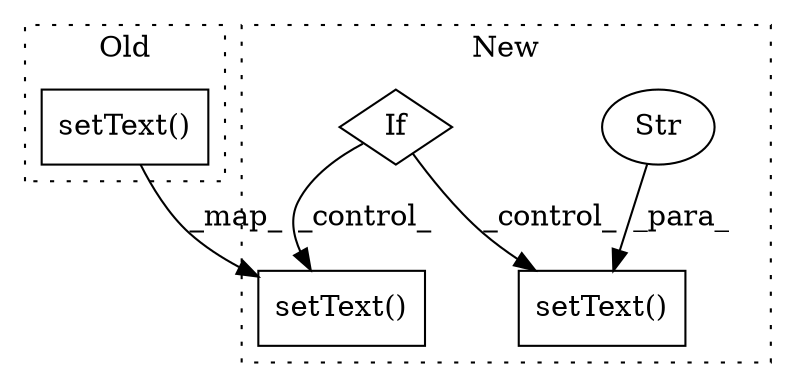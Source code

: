 digraph G {
subgraph cluster0 {
1 [label="setText()" a="75" s="19810,19894" l="30,1" shape="box"];
label = "Old";
style="dotted";
}
subgraph cluster1 {
2 [label="setText()" a="75" s="22812,22896" l="30,1" shape="box"];
3 [label="If" a="96" s="22778" l="3" shape="diamond"];
4 [label="setText()" a="75" s="22914,23003" l="30,1" shape="box"];
5 [label="Str" a="66" s="22944" l="59" shape="ellipse"];
label = "New";
style="dotted";
}
1 -> 2 [label="_map_"];
3 -> 2 [label="_control_"];
3 -> 4 [label="_control_"];
5 -> 4 [label="_para_"];
}